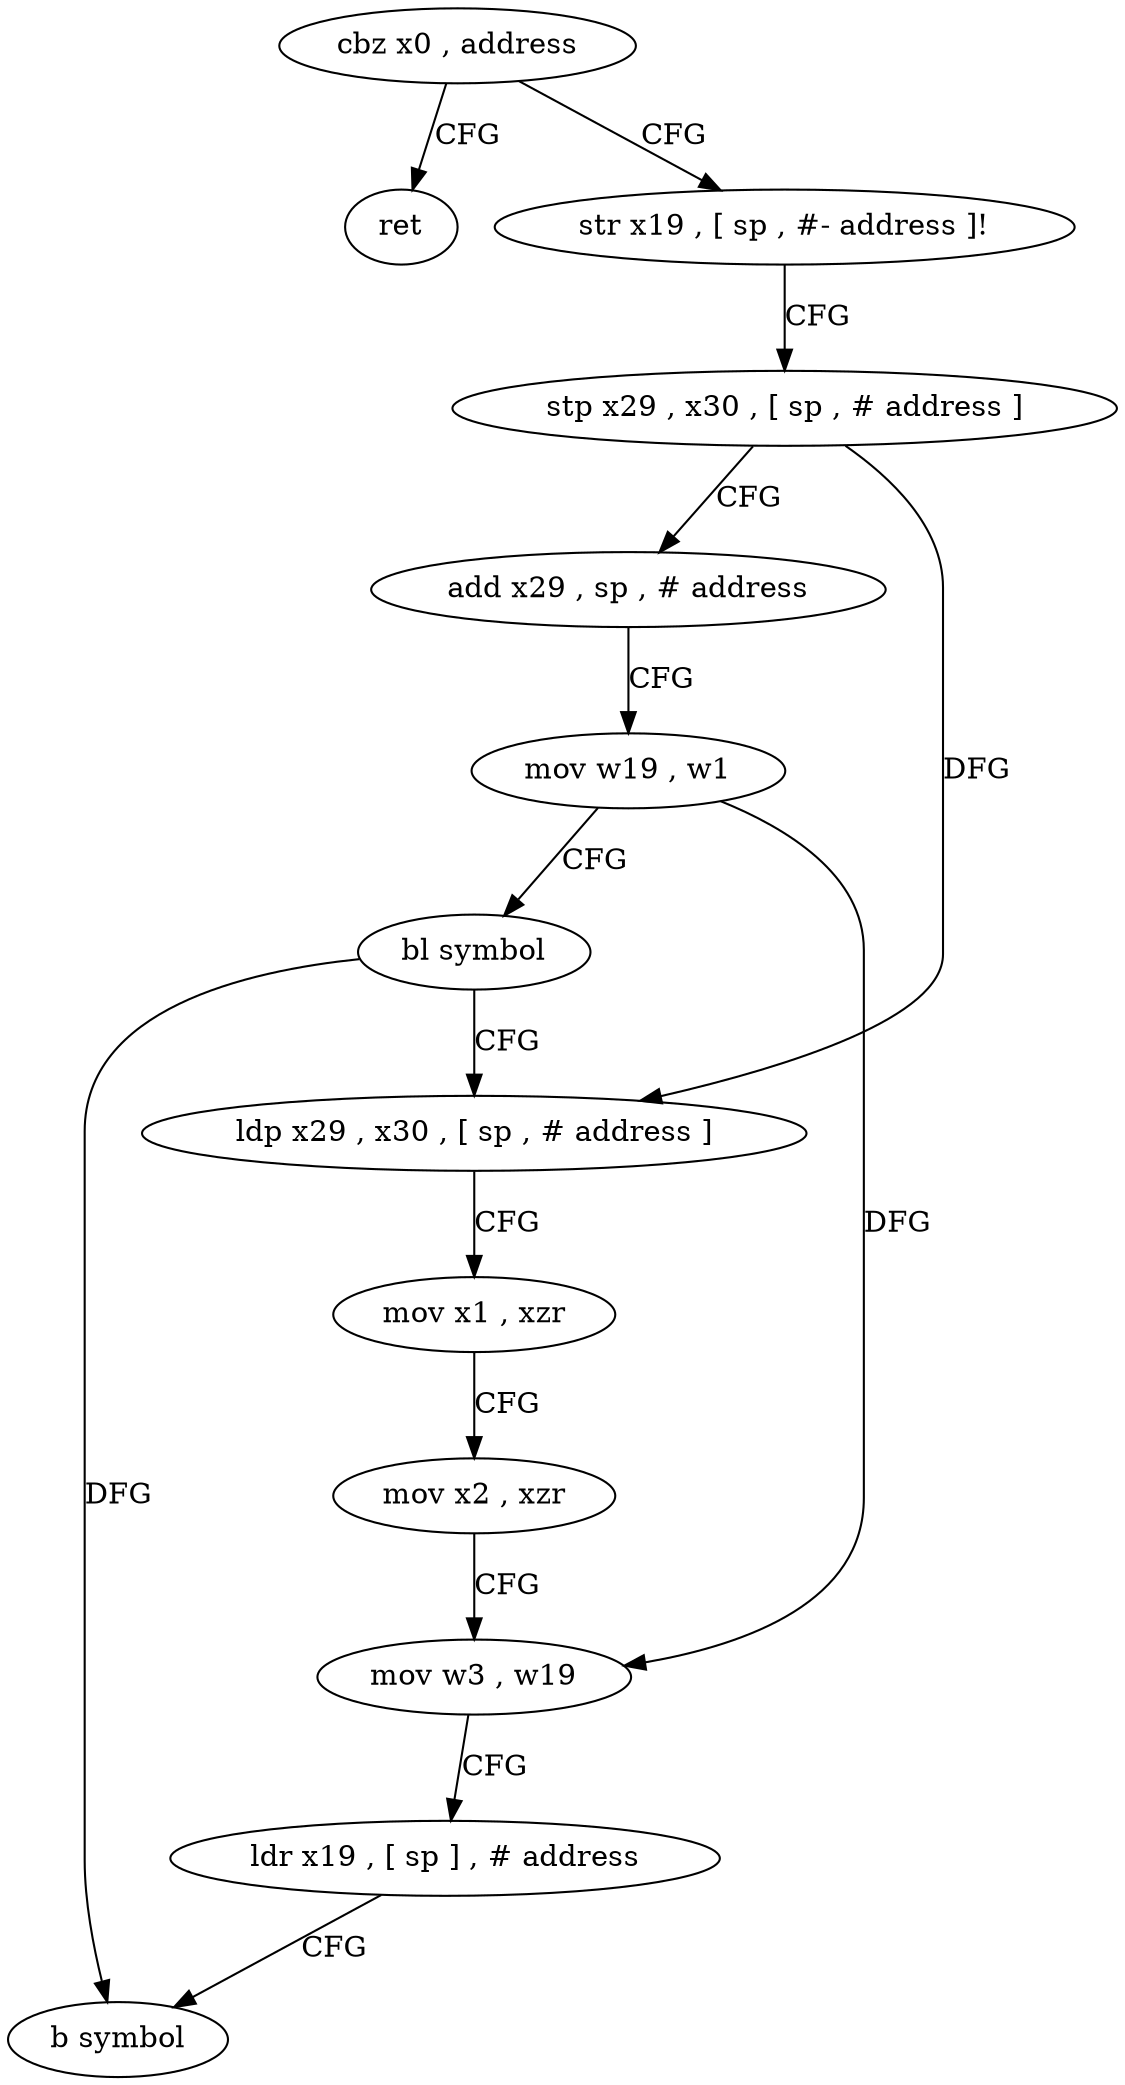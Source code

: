 digraph "func" {
"4205540" [label = "cbz x0 , address" ]
"4205588" [label = "ret" ]
"4205544" [label = "str x19 , [ sp , #- address ]!" ]
"4205548" [label = "stp x29 , x30 , [ sp , # address ]" ]
"4205552" [label = "add x29 , sp , # address" ]
"4205556" [label = "mov w19 , w1" ]
"4205560" [label = "bl symbol" ]
"4205564" [label = "ldp x29 , x30 , [ sp , # address ]" ]
"4205568" [label = "mov x1 , xzr" ]
"4205572" [label = "mov x2 , xzr" ]
"4205576" [label = "mov w3 , w19" ]
"4205580" [label = "ldr x19 , [ sp ] , # address" ]
"4205584" [label = "b symbol" ]
"4205540" -> "4205588" [ label = "CFG" ]
"4205540" -> "4205544" [ label = "CFG" ]
"4205544" -> "4205548" [ label = "CFG" ]
"4205548" -> "4205552" [ label = "CFG" ]
"4205548" -> "4205564" [ label = "DFG" ]
"4205552" -> "4205556" [ label = "CFG" ]
"4205556" -> "4205560" [ label = "CFG" ]
"4205556" -> "4205576" [ label = "DFG" ]
"4205560" -> "4205564" [ label = "CFG" ]
"4205560" -> "4205584" [ label = "DFG" ]
"4205564" -> "4205568" [ label = "CFG" ]
"4205568" -> "4205572" [ label = "CFG" ]
"4205572" -> "4205576" [ label = "CFG" ]
"4205576" -> "4205580" [ label = "CFG" ]
"4205580" -> "4205584" [ label = "CFG" ]
}
